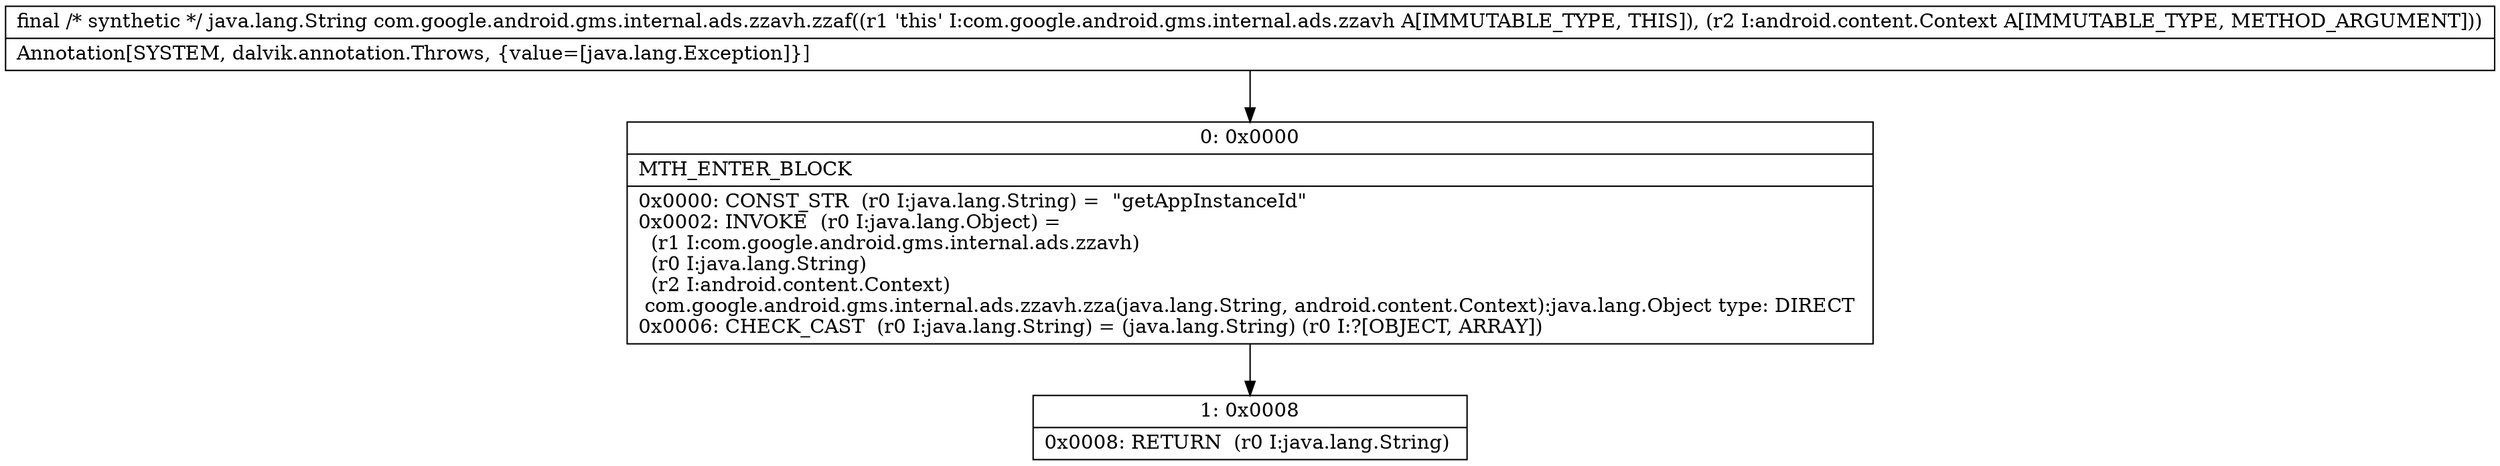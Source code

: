 digraph "CFG forcom.google.android.gms.internal.ads.zzavh.zzaf(Landroid\/content\/Context;)Ljava\/lang\/String;" {
Node_0 [shape=record,label="{0\:\ 0x0000|MTH_ENTER_BLOCK\l|0x0000: CONST_STR  (r0 I:java.lang.String) =  \"getAppInstanceId\" \l0x0002: INVOKE  (r0 I:java.lang.Object) = \l  (r1 I:com.google.android.gms.internal.ads.zzavh)\l  (r0 I:java.lang.String)\l  (r2 I:android.content.Context)\l com.google.android.gms.internal.ads.zzavh.zza(java.lang.String, android.content.Context):java.lang.Object type: DIRECT \l0x0006: CHECK_CAST  (r0 I:java.lang.String) = (java.lang.String) (r0 I:?[OBJECT, ARRAY]) \l}"];
Node_1 [shape=record,label="{1\:\ 0x0008|0x0008: RETURN  (r0 I:java.lang.String) \l}"];
MethodNode[shape=record,label="{final \/* synthetic *\/ java.lang.String com.google.android.gms.internal.ads.zzavh.zzaf((r1 'this' I:com.google.android.gms.internal.ads.zzavh A[IMMUTABLE_TYPE, THIS]), (r2 I:android.content.Context A[IMMUTABLE_TYPE, METHOD_ARGUMENT]))  | Annotation[SYSTEM, dalvik.annotation.Throws, \{value=[java.lang.Exception]\}]\l}"];
MethodNode -> Node_0;
Node_0 -> Node_1;
}

